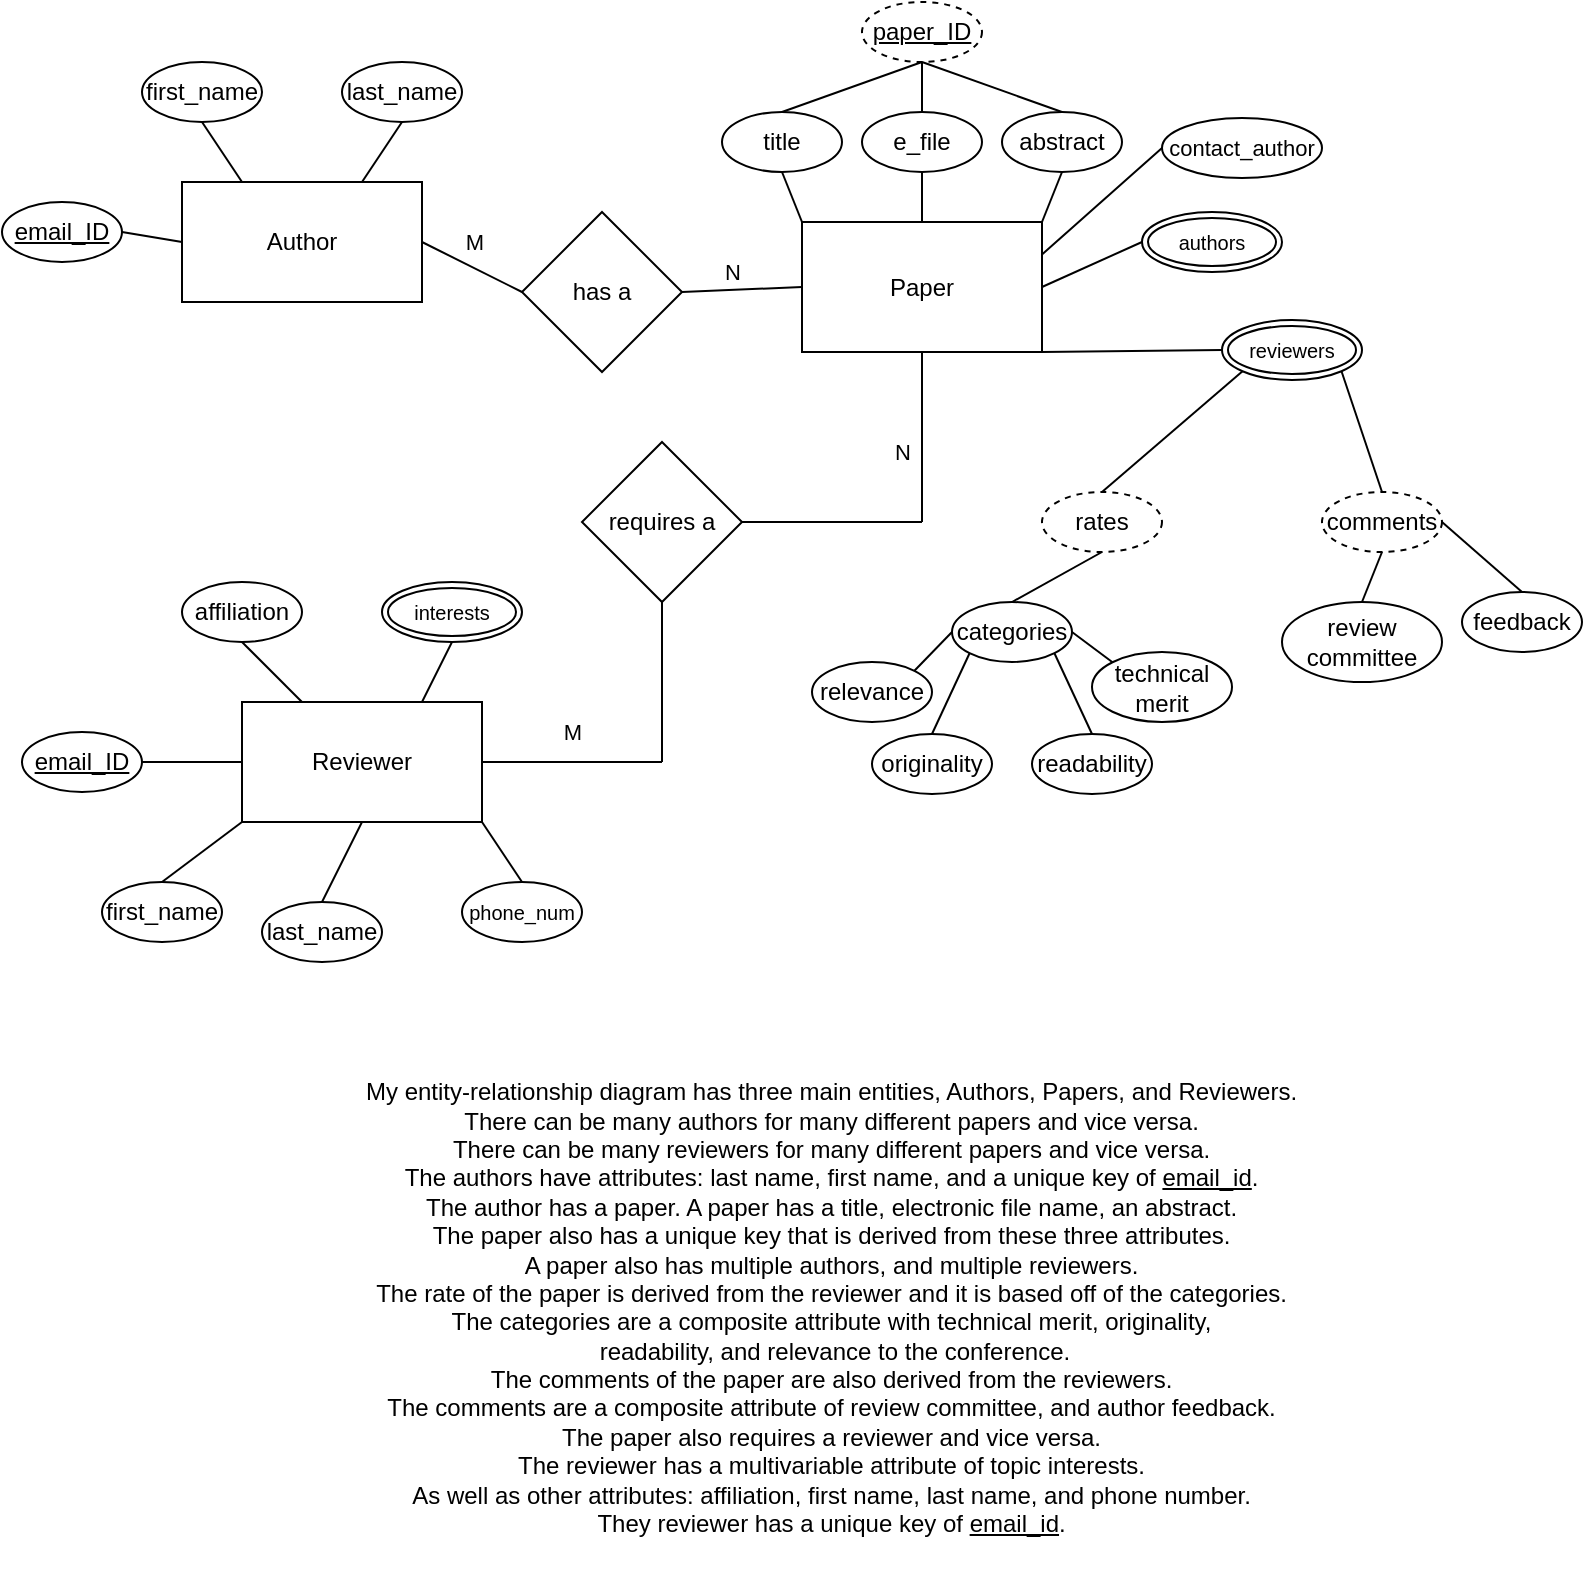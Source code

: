 <mxfile version="20.8.15" type="github">
  <diagram name="Page-1" id="oUNNQ1qMh4tGgLTOTxzl">
    <mxGraphModel dx="893" dy="619" grid="1" gridSize="10" guides="1" tooltips="1" connect="1" arrows="1" fold="1" page="1" pageScale="1" pageWidth="850" pageHeight="1100" math="0" shadow="0">
      <root>
        <mxCell id="0" />
        <mxCell id="1" parent="0" />
        <mxCell id="EgybinkTdiLRkmSKWudw-2" value="Author" style="rounded=0;whiteSpace=wrap;html=1;" parent="1" vertex="1">
          <mxGeometry x="110" y="100" width="120" height="60" as="geometry" />
        </mxCell>
        <mxCell id="EgybinkTdiLRkmSKWudw-6" value="&lt;u&gt;email_ID&lt;/u&gt;" style="ellipse;whiteSpace=wrap;html=1;" parent="1" vertex="1">
          <mxGeometry x="20" y="110" width="60" height="30" as="geometry" />
        </mxCell>
        <mxCell id="EgybinkTdiLRkmSKWudw-7" value="first_name" style="ellipse;whiteSpace=wrap;html=1;" parent="1" vertex="1">
          <mxGeometry x="90" y="40" width="60" height="30" as="geometry" />
        </mxCell>
        <mxCell id="EgybinkTdiLRkmSKWudw-8" value="last_name" style="ellipse;whiteSpace=wrap;html=1;" parent="1" vertex="1">
          <mxGeometry x="190" y="40" width="60" height="30" as="geometry" />
        </mxCell>
        <mxCell id="EgybinkTdiLRkmSKWudw-12" value="has a" style="rhombus;whiteSpace=wrap;html=1;" parent="1" vertex="1">
          <mxGeometry x="280" y="115" width="80" height="80" as="geometry" />
        </mxCell>
        <mxCell id="EgybinkTdiLRkmSKWudw-14" value="Paper" style="rounded=0;whiteSpace=wrap;html=1;" parent="1" vertex="1">
          <mxGeometry x="420" y="120" width="120" height="65" as="geometry" />
        </mxCell>
        <mxCell id="EgybinkTdiLRkmSKWudw-20" value="abstract" style="ellipse;whiteSpace=wrap;html=1;" parent="1" vertex="1">
          <mxGeometry x="520" y="65" width="60" height="30" as="geometry" />
        </mxCell>
        <mxCell id="EgybinkTdiLRkmSKWudw-21" value="title" style="ellipse;whiteSpace=wrap;html=1;" parent="1" vertex="1">
          <mxGeometry x="380" y="65" width="60" height="30" as="geometry" />
        </mxCell>
        <mxCell id="EgybinkTdiLRkmSKWudw-28" value="e_file" style="ellipse;whiteSpace=wrap;html=1;" parent="1" vertex="1">
          <mxGeometry x="450" y="65" width="60" height="30" as="geometry" />
        </mxCell>
        <mxCell id="EgybinkTdiLRkmSKWudw-31" value="&lt;u&gt;paper_ID&lt;/u&gt;" style="ellipse;whiteSpace=wrap;html=1;dashed=1;" parent="1" vertex="1">
          <mxGeometry x="450" y="10" width="60" height="30" as="geometry" />
        </mxCell>
        <mxCell id="EgybinkTdiLRkmSKWudw-34" value="" style="endArrow=none;html=1;rounded=0;exitX=0.5;exitY=1;exitDx=0;exitDy=0;entryX=0.5;entryY=0;entryDx=0;entryDy=0;endFill=0;" parent="1" source="EgybinkTdiLRkmSKWudw-31" target="EgybinkTdiLRkmSKWudw-21" edge="1">
          <mxGeometry width="50" height="50" relative="1" as="geometry">
            <mxPoint x="360" y="170" as="sourcePoint" />
            <mxPoint x="410" y="120" as="targetPoint" />
          </mxGeometry>
        </mxCell>
        <mxCell id="EgybinkTdiLRkmSKWudw-36" value="" style="endArrow=none;html=1;rounded=0;exitX=0.5;exitY=1;exitDx=0;exitDy=0;entryX=0.5;entryY=0;entryDx=0;entryDy=0;endFill=0;" parent="1" source="EgybinkTdiLRkmSKWudw-31" target="EgybinkTdiLRkmSKWudw-28" edge="1">
          <mxGeometry width="50" height="50" relative="1" as="geometry">
            <mxPoint x="360" y="170" as="sourcePoint" />
            <mxPoint x="410" y="120" as="targetPoint" />
          </mxGeometry>
        </mxCell>
        <mxCell id="EgybinkTdiLRkmSKWudw-37" value="" style="endArrow=none;html=1;rounded=0;exitX=0.5;exitY=1;exitDx=0;exitDy=0;entryX=0.5;entryY=0;entryDx=0;entryDy=0;endFill=0;" parent="1" source="EgybinkTdiLRkmSKWudw-31" target="EgybinkTdiLRkmSKWudw-20" edge="1">
          <mxGeometry width="50" height="50" relative="1" as="geometry">
            <mxPoint x="360" y="170" as="sourcePoint" />
            <mxPoint x="410" y="120" as="targetPoint" />
          </mxGeometry>
        </mxCell>
        <mxCell id="EgybinkTdiLRkmSKWudw-44" value="" style="edgeStyle=none;orthogonalLoop=1;jettySize=auto;html=1;rounded=0;exitX=1;exitY=0;exitDx=0;exitDy=0;entryX=0.5;entryY=1;entryDx=0;entryDy=0;endArrow=none;endFill=0;" parent="1" source="EgybinkTdiLRkmSKWudw-14" target="EgybinkTdiLRkmSKWudw-20" edge="1">
          <mxGeometry width="80" relative="1" as="geometry">
            <mxPoint x="590" y="130" as="sourcePoint" />
            <mxPoint x="670" y="130" as="targetPoint" />
            <Array as="points" />
          </mxGeometry>
        </mxCell>
        <mxCell id="EgybinkTdiLRkmSKWudw-45" value="" style="edgeStyle=none;orthogonalLoop=1;jettySize=auto;html=1;rounded=0;exitX=0.5;exitY=0;exitDx=0;exitDy=0;entryX=0.5;entryY=1;entryDx=0;entryDy=0;endArrow=none;endFill=0;" parent="1" source="EgybinkTdiLRkmSKWudw-14" target="EgybinkTdiLRkmSKWudw-28" edge="1">
          <mxGeometry width="80" relative="1" as="geometry">
            <mxPoint x="610" y="130" as="sourcePoint" />
            <mxPoint x="690" y="130" as="targetPoint" />
            <Array as="points" />
          </mxGeometry>
        </mxCell>
        <mxCell id="EgybinkTdiLRkmSKWudw-46" value="" style="edgeStyle=none;orthogonalLoop=1;jettySize=auto;html=1;rounded=0;entryX=0.5;entryY=1;entryDx=0;entryDy=0;exitX=0;exitY=0;exitDx=0;exitDy=0;endArrow=none;endFill=0;" parent="1" source="EgybinkTdiLRkmSKWudw-14" target="EgybinkTdiLRkmSKWudw-21" edge="1">
          <mxGeometry width="80" relative="1" as="geometry">
            <mxPoint x="390" y="120" as="sourcePoint" />
            <mxPoint x="470" y="120" as="targetPoint" />
            <Array as="points" />
          </mxGeometry>
        </mxCell>
        <mxCell id="EgybinkTdiLRkmSKWudw-47" value="Reviewer" style="rounded=0;whiteSpace=wrap;html=1;" parent="1" vertex="1">
          <mxGeometry x="140" y="360" width="120" height="60" as="geometry" />
        </mxCell>
        <mxCell id="EgybinkTdiLRkmSKWudw-48" value="requires a" style="rhombus;whiteSpace=wrap;html=1;" parent="1" vertex="1">
          <mxGeometry x="310" y="230" width="80" height="80" as="geometry" />
        </mxCell>
        <mxCell id="EgybinkTdiLRkmSKWudw-52" value="&lt;u&gt;email_ID&lt;/u&gt;" style="ellipse;whiteSpace=wrap;html=1;" parent="1" vertex="1">
          <mxGeometry x="30" y="375" width="60" height="30" as="geometry" />
        </mxCell>
        <mxCell id="EgybinkTdiLRkmSKWudw-55" value="first_name" style="ellipse;whiteSpace=wrap;html=1;" parent="1" vertex="1">
          <mxGeometry x="70" y="450" width="60" height="30" as="geometry" />
        </mxCell>
        <mxCell id="EgybinkTdiLRkmSKWudw-56" value="&lt;font style=&quot;font-size: 10px;&quot;&gt;phone_num&lt;/font&gt;" style="ellipse;whiteSpace=wrap;html=1;" parent="1" vertex="1">
          <mxGeometry x="250" y="450" width="60" height="30" as="geometry" />
        </mxCell>
        <mxCell id="EgybinkTdiLRkmSKWudw-57" value="last_name" style="ellipse;whiteSpace=wrap;html=1;" parent="1" vertex="1">
          <mxGeometry x="150" y="460" width="60" height="30" as="geometry" />
        </mxCell>
        <mxCell id="EgybinkTdiLRkmSKWudw-58" value="affiliation" style="ellipse;whiteSpace=wrap;html=1;" parent="1" vertex="1">
          <mxGeometry x="110" y="300" width="60" height="30" as="geometry" />
        </mxCell>
        <mxCell id="EgybinkTdiLRkmSKWudw-61" value="interests" style="ellipse;shape=doubleEllipse;margin=3;whiteSpace=wrap;html=1;align=center;fontSize=10;" parent="1" vertex="1">
          <mxGeometry x="210" y="300" width="70" height="30" as="geometry" />
        </mxCell>
        <mxCell id="EgybinkTdiLRkmSKWudw-71" value="reviewers" style="ellipse;shape=doubleEllipse;margin=3;whiteSpace=wrap;html=1;align=center;fontSize=10;" parent="1" vertex="1">
          <mxGeometry x="630" y="169" width="70" height="30" as="geometry" />
        </mxCell>
        <mxCell id="EgybinkTdiLRkmSKWudw-73" value="authors" style="ellipse;shape=doubleEllipse;margin=3;whiteSpace=wrap;html=1;align=center;fontSize=10;" parent="1" vertex="1">
          <mxGeometry x="590" y="115" width="70" height="30" as="geometry" />
        </mxCell>
        <mxCell id="EgybinkTdiLRkmSKWudw-74" value="&lt;font style=&quot;font-size: 11px;&quot;&gt;contact_author&lt;/font&gt;" style="ellipse;whiteSpace=wrap;html=1;" parent="1" vertex="1">
          <mxGeometry x="600" y="68" width="80" height="30" as="geometry" />
        </mxCell>
        <mxCell id="EgybinkTdiLRkmSKWudw-76" value="" style="edgeStyle=none;orthogonalLoop=1;jettySize=auto;html=1;rounded=0;fontSize=11;exitX=1;exitY=0.25;exitDx=0;exitDy=0;entryX=0;entryY=0.5;entryDx=0;entryDy=0;endArrow=none;endFill=0;" parent="1" source="EgybinkTdiLRkmSKWudw-14" target="EgybinkTdiLRkmSKWudw-74" edge="1">
          <mxGeometry width="80" relative="1" as="geometry">
            <mxPoint x="580" y="130" as="sourcePoint" />
            <mxPoint x="660" y="130" as="targetPoint" />
            <Array as="points" />
          </mxGeometry>
        </mxCell>
        <mxCell id="EgybinkTdiLRkmSKWudw-77" value="" style="edgeStyle=none;orthogonalLoop=1;jettySize=auto;html=1;rounded=0;fontSize=11;exitX=1;exitY=0.5;exitDx=0;exitDy=0;entryX=0;entryY=0.5;entryDx=0;entryDy=0;endArrow=none;endFill=0;" parent="1" source="EgybinkTdiLRkmSKWudw-14" target="EgybinkTdiLRkmSKWudw-73" edge="1">
          <mxGeometry width="80" relative="1" as="geometry">
            <mxPoint x="550" y="160" as="sourcePoint" />
            <mxPoint x="630" y="160" as="targetPoint" />
            <Array as="points" />
          </mxGeometry>
        </mxCell>
        <mxCell id="EgybinkTdiLRkmSKWudw-90" value="" style="edgeStyle=none;orthogonalLoop=1;jettySize=auto;html=1;rounded=0;fontSize=11;exitX=1;exitY=1;exitDx=0;exitDy=0;entryX=0;entryY=0.5;entryDx=0;entryDy=0;endArrow=none;endFill=0;" parent="1" source="EgybinkTdiLRkmSKWudw-14" target="EgybinkTdiLRkmSKWudw-71" edge="1">
          <mxGeometry width="80" relative="1" as="geometry">
            <mxPoint x="560" y="200" as="sourcePoint" />
            <mxPoint x="580" y="180" as="targetPoint" />
            <Array as="points" />
          </mxGeometry>
        </mxCell>
        <mxCell id="EgybinkTdiLRkmSKWudw-93" value="" style="edgeStyle=none;orthogonalLoop=1;jettySize=auto;html=1;rounded=0;fontSize=11;entryX=0.5;entryY=0;entryDx=0;entryDy=0;exitX=0.5;exitY=1;exitDx=0;exitDy=0;endArrow=none;endFill=0;" parent="1" source="EgybinkTdiLRkmSKWudw-94" target="EgybinkTdiLRkmSKWudw-95" edge="1">
          <mxGeometry width="80" relative="1" as="geometry">
            <mxPoint x="600" y="300" as="sourcePoint" />
            <mxPoint x="568" y="320" as="targetPoint" />
            <Array as="points" />
          </mxGeometry>
        </mxCell>
        <mxCell id="EgybinkTdiLRkmSKWudw-94" value="rates" style="ellipse;whiteSpace=wrap;html=1;dashed=1;" parent="1" vertex="1">
          <mxGeometry x="540" y="255" width="60" height="30" as="geometry" />
        </mxCell>
        <mxCell id="EgybinkTdiLRkmSKWudw-95" value="categories" style="ellipse;whiteSpace=wrap;html=1;" parent="1" vertex="1">
          <mxGeometry x="495" y="310" width="60" height="30" as="geometry" />
        </mxCell>
        <mxCell id="EgybinkTdiLRkmSKWudw-96" value="readability" style="ellipse;whiteSpace=wrap;html=1;" parent="1" vertex="1">
          <mxGeometry x="535" y="376" width="60" height="30" as="geometry" />
        </mxCell>
        <mxCell id="EgybinkTdiLRkmSKWudw-97" value="originality" style="ellipse;whiteSpace=wrap;html=1;" parent="1" vertex="1">
          <mxGeometry x="455" y="376" width="60" height="30" as="geometry" />
        </mxCell>
        <mxCell id="EgybinkTdiLRkmSKWudw-98" value="relevance" style="ellipse;whiteSpace=wrap;html=1;" parent="1" vertex="1">
          <mxGeometry x="425" y="340" width="60" height="30" as="geometry" />
        </mxCell>
        <mxCell id="EgybinkTdiLRkmSKWudw-99" value="technical merit" style="ellipse;whiteSpace=wrap;html=1;" parent="1" vertex="1">
          <mxGeometry x="565" y="335" width="70" height="35" as="geometry" />
        </mxCell>
        <mxCell id="EgybinkTdiLRkmSKWudw-100" value="" style="edgeStyle=none;orthogonalLoop=1;jettySize=auto;html=1;rounded=0;fontSize=11;exitX=0;exitY=0.5;exitDx=0;exitDy=0;entryX=1;entryY=0;entryDx=0;entryDy=0;endArrow=none;endFill=0;" parent="1" source="EgybinkTdiLRkmSKWudw-95" target="EgybinkTdiLRkmSKWudw-98" edge="1">
          <mxGeometry width="80" relative="1" as="geometry">
            <mxPoint x="585" y="365" as="sourcePoint" />
            <mxPoint x="665" y="365" as="targetPoint" />
            <Array as="points" />
          </mxGeometry>
        </mxCell>
        <mxCell id="EgybinkTdiLRkmSKWudw-104" value="" style="edgeStyle=none;orthogonalLoop=1;jettySize=auto;html=1;rounded=0;fontSize=11;exitX=1;exitY=1;exitDx=0;exitDy=0;entryX=0.5;entryY=0;entryDx=0;entryDy=0;endArrow=none;endFill=0;" parent="1" source="EgybinkTdiLRkmSKWudw-95" target="EgybinkTdiLRkmSKWudw-96" edge="1">
          <mxGeometry width="80" relative="1" as="geometry">
            <mxPoint x="535" y="345" as="sourcePoint" />
            <mxPoint x="615" y="345" as="targetPoint" />
            <Array as="points" />
          </mxGeometry>
        </mxCell>
        <mxCell id="EgybinkTdiLRkmSKWudw-105" value="" style="edgeStyle=none;orthogonalLoop=1;jettySize=auto;html=1;rounded=0;fontSize=11;exitX=0;exitY=1;exitDx=0;exitDy=0;entryX=0.5;entryY=0;entryDx=0;entryDy=0;endArrow=none;endFill=0;" parent="1" source="EgybinkTdiLRkmSKWudw-95" target="EgybinkTdiLRkmSKWudw-97" edge="1">
          <mxGeometry width="80" relative="1" as="geometry">
            <mxPoint x="515" y="355" as="sourcePoint" />
            <mxPoint x="595" y="355" as="targetPoint" />
            <Array as="points" />
          </mxGeometry>
        </mxCell>
        <mxCell id="EgybinkTdiLRkmSKWudw-106" value="" style="edgeStyle=none;orthogonalLoop=1;jettySize=auto;html=1;rounded=0;fontSize=11;exitX=1;exitY=0.5;exitDx=0;exitDy=0;entryX=0;entryY=0;entryDx=0;entryDy=0;endArrow=none;endFill=0;" parent="1" source="EgybinkTdiLRkmSKWudw-95" target="EgybinkTdiLRkmSKWudw-99" edge="1">
          <mxGeometry width="80" relative="1" as="geometry">
            <mxPoint x="575" y="325" as="sourcePoint" />
            <mxPoint x="635" y="325" as="targetPoint" />
            <Array as="points" />
          </mxGeometry>
        </mxCell>
        <mxCell id="EgybinkTdiLRkmSKWudw-107" value="" style="edgeStyle=none;orthogonalLoop=1;jettySize=auto;html=1;rounded=0;fontSize=11;exitX=0;exitY=0.5;exitDx=0;exitDy=0;entryX=1;entryY=0.5;entryDx=0;entryDy=0;endArrow=none;endFill=0;" parent="1" source="EgybinkTdiLRkmSKWudw-2" target="EgybinkTdiLRkmSKWudw-6" edge="1">
          <mxGeometry width="80" relative="1" as="geometry">
            <mxPoint x="100" y="110" as="sourcePoint" />
            <mxPoint x="180" y="110" as="targetPoint" />
            <Array as="points" />
          </mxGeometry>
        </mxCell>
        <mxCell id="EgybinkTdiLRkmSKWudw-108" value="" style="edgeStyle=none;orthogonalLoop=1;jettySize=auto;html=1;rounded=0;fontSize=11;exitX=0.25;exitY=0;exitDx=0;exitDy=0;entryX=0.5;entryY=1;entryDx=0;entryDy=0;endArrow=none;endFill=0;" parent="1" source="EgybinkTdiLRkmSKWudw-2" target="EgybinkTdiLRkmSKWudw-7" edge="1">
          <mxGeometry width="80" relative="1" as="geometry">
            <mxPoint x="110" y="70" as="sourcePoint" />
            <mxPoint x="190" y="70" as="targetPoint" />
            <Array as="points" />
          </mxGeometry>
        </mxCell>
        <mxCell id="EgybinkTdiLRkmSKWudw-109" value="" style="edgeStyle=none;orthogonalLoop=1;jettySize=auto;html=1;rounded=0;fontSize=11;exitX=0.75;exitY=0;exitDx=0;exitDy=0;entryX=0.5;entryY=1;entryDx=0;entryDy=0;endArrow=none;endFill=0;" parent="1" source="EgybinkTdiLRkmSKWudw-2" target="EgybinkTdiLRkmSKWudw-8" edge="1">
          <mxGeometry width="80" relative="1" as="geometry">
            <mxPoint x="200" y="90" as="sourcePoint" />
            <mxPoint x="250" y="80" as="targetPoint" />
            <Array as="points" />
          </mxGeometry>
        </mxCell>
        <mxCell id="EgybinkTdiLRkmSKWudw-110" value="comments" style="ellipse;whiteSpace=wrap;html=1;dashed=1;" parent="1" vertex="1">
          <mxGeometry x="680" y="255" width="60" height="30" as="geometry" />
        </mxCell>
        <mxCell id="EgybinkTdiLRkmSKWudw-114" value="review committee" style="ellipse;whiteSpace=wrap;html=1;" parent="1" vertex="1">
          <mxGeometry x="660" y="310" width="80" height="40" as="geometry" />
        </mxCell>
        <mxCell id="EgybinkTdiLRkmSKWudw-115" value="feedback" style="ellipse;whiteSpace=wrap;html=1;" parent="1" vertex="1">
          <mxGeometry x="750" y="305" width="60" height="30" as="geometry" />
        </mxCell>
        <mxCell id="EgybinkTdiLRkmSKWudw-116" value="" style="edgeStyle=none;orthogonalLoop=1;jettySize=auto;html=1;rounded=0;fontSize=11;exitX=0.5;exitY=1;exitDx=0;exitDy=0;entryX=0.5;entryY=0;entryDx=0;entryDy=0;endArrow=none;endFill=0;" parent="1" source="EgybinkTdiLRkmSKWudw-110" target="EgybinkTdiLRkmSKWudw-114" edge="1">
          <mxGeometry width="80" relative="1" as="geometry">
            <mxPoint x="740" y="290" as="sourcePoint" />
            <mxPoint x="820" y="290" as="targetPoint" />
            <Array as="points" />
          </mxGeometry>
        </mxCell>
        <mxCell id="EgybinkTdiLRkmSKWudw-117" value="" style="edgeStyle=none;orthogonalLoop=1;jettySize=auto;html=1;rounded=0;fontSize=11;exitX=1;exitY=0.5;exitDx=0;exitDy=0;entryX=0.5;entryY=0;entryDx=0;entryDy=0;endArrow=none;endFill=0;" parent="1" source="EgybinkTdiLRkmSKWudw-110" target="EgybinkTdiLRkmSKWudw-115" edge="1">
          <mxGeometry width="80" relative="1" as="geometry">
            <mxPoint x="760" y="260" as="sourcePoint" />
            <mxPoint x="840" y="260" as="targetPoint" />
            <Array as="points" />
          </mxGeometry>
        </mxCell>
        <mxCell id="EgybinkTdiLRkmSKWudw-118" value="M" style="text;html=1;align=center;verticalAlign=middle;resizable=0;points=[];autosize=1;strokeColor=none;fillColor=none;fontSize=11;" parent="1" vertex="1">
          <mxGeometry x="241" y="115" width="30" height="30" as="geometry" />
        </mxCell>
        <mxCell id="EgybinkTdiLRkmSKWudw-119" value="N" style="text;html=1;align=center;verticalAlign=middle;resizable=0;points=[];autosize=1;strokeColor=none;fillColor=none;fontSize=11;" parent="1" vertex="1">
          <mxGeometry x="370" y="130" width="30" height="30" as="geometry" />
        </mxCell>
        <mxCell id="EgybinkTdiLRkmSKWudw-120" value="M" style="text;html=1;align=center;verticalAlign=middle;resizable=0;points=[];autosize=1;strokeColor=none;fillColor=none;fontSize=11;" parent="1" vertex="1">
          <mxGeometry x="290" y="360" width="30" height="30" as="geometry" />
        </mxCell>
        <mxCell id="EgybinkTdiLRkmSKWudw-121" value="N" style="text;html=1;align=center;verticalAlign=middle;resizable=0;points=[];autosize=1;strokeColor=none;fillColor=none;fontSize=11;" parent="1" vertex="1">
          <mxGeometry x="455" y="220" width="30" height="30" as="geometry" />
        </mxCell>
        <mxCell id="JjYBNZdYaYo9qUoJnRbx-1" value="&lt;div style=&quot;text-align: center;&quot;&gt;&lt;span style=&quot;background-color: initial;&quot;&gt;My entity-relationship diagram has three main entities, Authors, Papers, and Reviewers.&lt;/span&gt;&lt;/div&gt;&lt;div style=&quot;text-align: center;&quot;&gt;&lt;span style=&quot;background-color: initial;&quot;&gt;There can be many authors for many different papers and vice versa.&lt;/span&gt;&lt;/div&gt;&lt;div style=&quot;text-align: center;&quot;&gt;&lt;span style=&quot;background-color: initial;&quot;&gt;There can be many reviewers for many different papers and vice versa.&lt;/span&gt;&lt;/div&gt;&lt;div style=&quot;text-align: center;&quot;&gt;The authors have attributes: last name, first name, and a unique key of &lt;u&gt;email_id&lt;/u&gt;.&lt;/div&gt;&lt;div style=&quot;text-align: center;&quot;&gt;The author has a paper. A paper has a title, electronic file name, an abstract.&lt;/div&gt;&lt;div style=&quot;text-align: center;&quot;&gt;The paper also has a unique key that is derived from these three attributes.&lt;/div&gt;&lt;div style=&quot;text-align: center;&quot;&gt;A paper also has multiple authors, and multiple reviewers.&lt;/div&gt;&lt;div style=&quot;text-align: center;&quot;&gt;The rate of the paper is derived from the reviewer and it is based off of the categories.&lt;/div&gt;&lt;div style=&quot;text-align: center;&quot;&gt;The categories are a composite attribute with technical merit, originality,&lt;/div&gt;&lt;div style=&quot;text-align: center;&quot;&gt;&amp;nbsp;readability, and relevance to the conference.&lt;/div&gt;&lt;div style=&quot;text-align: center;&quot;&gt;The comments of the paper are also derived from the reviewers.&lt;/div&gt;&lt;div style=&quot;text-align: center;&quot;&gt;The comments are a composite attribute of review committee, and author feedback.&lt;/div&gt;&lt;div style=&quot;text-align: center;&quot;&gt;The paper also requires a reviewer and vice versa.&lt;/div&gt;&lt;div style=&quot;text-align: center;&quot;&gt;The reviewer has a multivariable attribute of topic interests.&lt;/div&gt;&lt;div style=&quot;text-align: center;&quot;&gt;As well as other attributes: affiliation, first name, last name, and phone number.&lt;/div&gt;&lt;div style=&quot;text-align: center;&quot;&gt;They reviewer has a unique key of &lt;u&gt;email_id&lt;/u&gt;.&lt;/div&gt;&lt;div style=&quot;text-align: center;&quot;&gt;&lt;br&gt;&lt;/div&gt;" style="text;html=1;align=left;verticalAlign=middle;resizable=0;points=[];autosize=1;strokeColor=none;fillColor=none;" parent="1" vertex="1">
          <mxGeometry x="200" y="540" width="490" height="260" as="geometry" />
        </mxCell>
        <mxCell id="JjYBNZdYaYo9qUoJnRbx-2" value="" style="line;strokeWidth=1;rotatable=0;dashed=0;labelPosition=right;align=left;verticalAlign=middle;spacingTop=0;spacingLeft=6;points=[];portConstraint=eastwest;" parent="1" vertex="1">
          <mxGeometry x="260" y="385" width="90" height="10" as="geometry" />
        </mxCell>
        <mxCell id="JjYBNZdYaYo9qUoJnRbx-9" value="" style="endArrow=none;html=1;rounded=0;exitX=1;exitY=0.5;exitDx=0;exitDy=0;exitPerimeter=0;entryX=0.5;entryY=1;entryDx=0;entryDy=0;" parent="1" source="JjYBNZdYaYo9qUoJnRbx-2" target="EgybinkTdiLRkmSKWudw-48" edge="1">
          <mxGeometry width="50" height="50" relative="1" as="geometry">
            <mxPoint x="330" y="330" as="sourcePoint" />
            <mxPoint x="380" y="280" as="targetPoint" />
          </mxGeometry>
        </mxCell>
        <mxCell id="JjYBNZdYaYo9qUoJnRbx-10" value="" style="endArrow=none;html=1;rounded=0;entryX=0.5;entryY=1;entryDx=0;entryDy=0;" parent="1" target="EgybinkTdiLRkmSKWudw-14" edge="1">
          <mxGeometry width="50" height="50" relative="1" as="geometry">
            <mxPoint x="480" y="270" as="sourcePoint" />
            <mxPoint x="380" y="280" as="targetPoint" />
          </mxGeometry>
        </mxCell>
        <mxCell id="JjYBNZdYaYo9qUoJnRbx-11" value="" style="endArrow=none;html=1;rounded=0;exitX=1;exitY=0.5;exitDx=0;exitDy=0;" parent="1" source="EgybinkTdiLRkmSKWudw-48" edge="1">
          <mxGeometry width="50" height="50" relative="1" as="geometry">
            <mxPoint x="330" y="330" as="sourcePoint" />
            <mxPoint x="480" y="270" as="targetPoint" />
          </mxGeometry>
        </mxCell>
        <mxCell id="JjYBNZdYaYo9qUoJnRbx-12" value="" style="endArrow=none;html=1;rounded=0;exitX=1;exitY=0.5;exitDx=0;exitDy=0;entryX=0;entryY=0.5;entryDx=0;entryDy=0;" parent="1" source="EgybinkTdiLRkmSKWudw-2" target="EgybinkTdiLRkmSKWudw-12" edge="1">
          <mxGeometry width="50" height="50" relative="1" as="geometry">
            <mxPoint x="320" y="290" as="sourcePoint" />
            <mxPoint x="370" y="240" as="targetPoint" />
          </mxGeometry>
        </mxCell>
        <mxCell id="JjYBNZdYaYo9qUoJnRbx-13" value="" style="endArrow=none;html=1;rounded=0;entryX=0;entryY=0.5;entryDx=0;entryDy=0;exitX=1;exitY=0.5;exitDx=0;exitDy=0;" parent="1" source="EgybinkTdiLRkmSKWudw-12" target="EgybinkTdiLRkmSKWudw-14" edge="1">
          <mxGeometry width="50" height="50" relative="1" as="geometry">
            <mxPoint x="320" y="290" as="sourcePoint" />
            <mxPoint x="370" y="240" as="targetPoint" />
          </mxGeometry>
        </mxCell>
        <mxCell id="JjYBNZdYaYo9qUoJnRbx-14" value="" style="edgeStyle=none;orthogonalLoop=1;jettySize=auto;html=1;rounded=0;exitX=1;exitY=1;exitDx=0;exitDy=0;entryX=0.5;entryY=0;entryDx=0;entryDy=0;endArrow=none;endFill=0;" parent="1" source="EgybinkTdiLRkmSKWudw-47" target="EgybinkTdiLRkmSKWudw-56" edge="1">
          <mxGeometry width="80" relative="1" as="geometry">
            <mxPoint x="240" y="430" as="sourcePoint" />
            <mxPoint x="320" y="430" as="targetPoint" />
            <Array as="points" />
          </mxGeometry>
        </mxCell>
        <mxCell id="JjYBNZdYaYo9qUoJnRbx-15" value="" style="edgeStyle=none;orthogonalLoop=1;jettySize=auto;html=1;rounded=0;exitX=0.5;exitY=1;exitDx=0;exitDy=0;entryX=0.5;entryY=0;entryDx=0;entryDy=0;endArrow=none;endFill=0;" parent="1" source="EgybinkTdiLRkmSKWudw-47" target="EgybinkTdiLRkmSKWudw-57" edge="1">
          <mxGeometry width="80" relative="1" as="geometry">
            <mxPoint x="160" y="430" as="sourcePoint" />
            <mxPoint x="240" y="430" as="targetPoint" />
            <Array as="points" />
          </mxGeometry>
        </mxCell>
        <mxCell id="JjYBNZdYaYo9qUoJnRbx-16" value="" style="edgeStyle=none;orthogonalLoop=1;jettySize=auto;html=1;rounded=0;exitX=0;exitY=1;exitDx=0;exitDy=0;entryX=0.5;entryY=0;entryDx=0;entryDy=0;endArrow=none;endFill=0;" parent="1" source="EgybinkTdiLRkmSKWudw-47" target="EgybinkTdiLRkmSKWudw-55" edge="1">
          <mxGeometry width="80" relative="1" as="geometry">
            <mxPoint x="140" y="430" as="sourcePoint" />
            <mxPoint x="220" y="430" as="targetPoint" />
            <Array as="points" />
          </mxGeometry>
        </mxCell>
        <mxCell id="JjYBNZdYaYo9qUoJnRbx-17" value="" style="edgeStyle=none;orthogonalLoop=1;jettySize=auto;html=1;rounded=0;exitX=0;exitY=0.5;exitDx=0;exitDy=0;entryX=1;entryY=0.5;entryDx=0;entryDy=0;endArrow=none;endFill=0;" parent="1" source="EgybinkTdiLRkmSKWudw-47" target="EgybinkTdiLRkmSKWudw-52" edge="1">
          <mxGeometry width="80" relative="1" as="geometry">
            <mxPoint x="100" y="410" as="sourcePoint" />
            <mxPoint x="180" y="410" as="targetPoint" />
            <Array as="points" />
          </mxGeometry>
        </mxCell>
        <mxCell id="JjYBNZdYaYo9qUoJnRbx-18" value="" style="edgeStyle=none;orthogonalLoop=1;jettySize=auto;html=1;rounded=0;entryX=0.5;entryY=1;entryDx=0;entryDy=0;exitX=0.25;exitY=0;exitDx=0;exitDy=0;endArrow=none;endFill=0;" parent="1" source="EgybinkTdiLRkmSKWudw-47" target="EgybinkTdiLRkmSKWudw-58" edge="1">
          <mxGeometry width="80" relative="1" as="geometry">
            <mxPoint x="110" y="360" as="sourcePoint" />
            <mxPoint x="190" y="360" as="targetPoint" />
            <Array as="points" />
          </mxGeometry>
        </mxCell>
        <mxCell id="JjYBNZdYaYo9qUoJnRbx-19" value="" style="edgeStyle=none;orthogonalLoop=1;jettySize=auto;html=1;rounded=0;exitX=0.75;exitY=0;exitDx=0;exitDy=0;entryX=0.5;entryY=1;entryDx=0;entryDy=0;endArrow=none;endFill=0;" parent="1" source="EgybinkTdiLRkmSKWudw-47" target="EgybinkTdiLRkmSKWudw-61" edge="1">
          <mxGeometry width="80" relative="1" as="geometry">
            <mxPoint x="190" y="330" as="sourcePoint" />
            <mxPoint x="300" y="340" as="targetPoint" />
            <Array as="points" />
          </mxGeometry>
        </mxCell>
        <mxCell id="JjYBNZdYaYo9qUoJnRbx-20" value="" style="edgeStyle=none;orthogonalLoop=1;jettySize=auto;html=1;rounded=0;exitX=0.5;exitY=0;exitDx=0;exitDy=0;entryX=0;entryY=1;entryDx=0;entryDy=0;endArrow=none;endFill=0;" parent="1" source="EgybinkTdiLRkmSKWudw-94" target="EgybinkTdiLRkmSKWudw-71" edge="1">
          <mxGeometry width="80" relative="1" as="geometry">
            <mxPoint x="600" y="240" as="sourcePoint" />
            <mxPoint x="680" y="240" as="targetPoint" />
            <Array as="points" />
          </mxGeometry>
        </mxCell>
        <mxCell id="JjYBNZdYaYo9qUoJnRbx-21" value="" style="edgeStyle=none;orthogonalLoop=1;jettySize=auto;html=1;rounded=0;exitX=0.5;exitY=0;exitDx=0;exitDy=0;entryX=1;entryY=1;entryDx=0;entryDy=0;endArrow=none;endFill=0;" parent="1" source="EgybinkTdiLRkmSKWudw-110" target="EgybinkTdiLRkmSKWudw-71" edge="1">
          <mxGeometry width="80" relative="1" as="geometry">
            <mxPoint x="720" y="230" as="sourcePoint" />
            <mxPoint x="800" y="230" as="targetPoint" />
            <Array as="points" />
          </mxGeometry>
        </mxCell>
      </root>
    </mxGraphModel>
  </diagram>
</mxfile>
